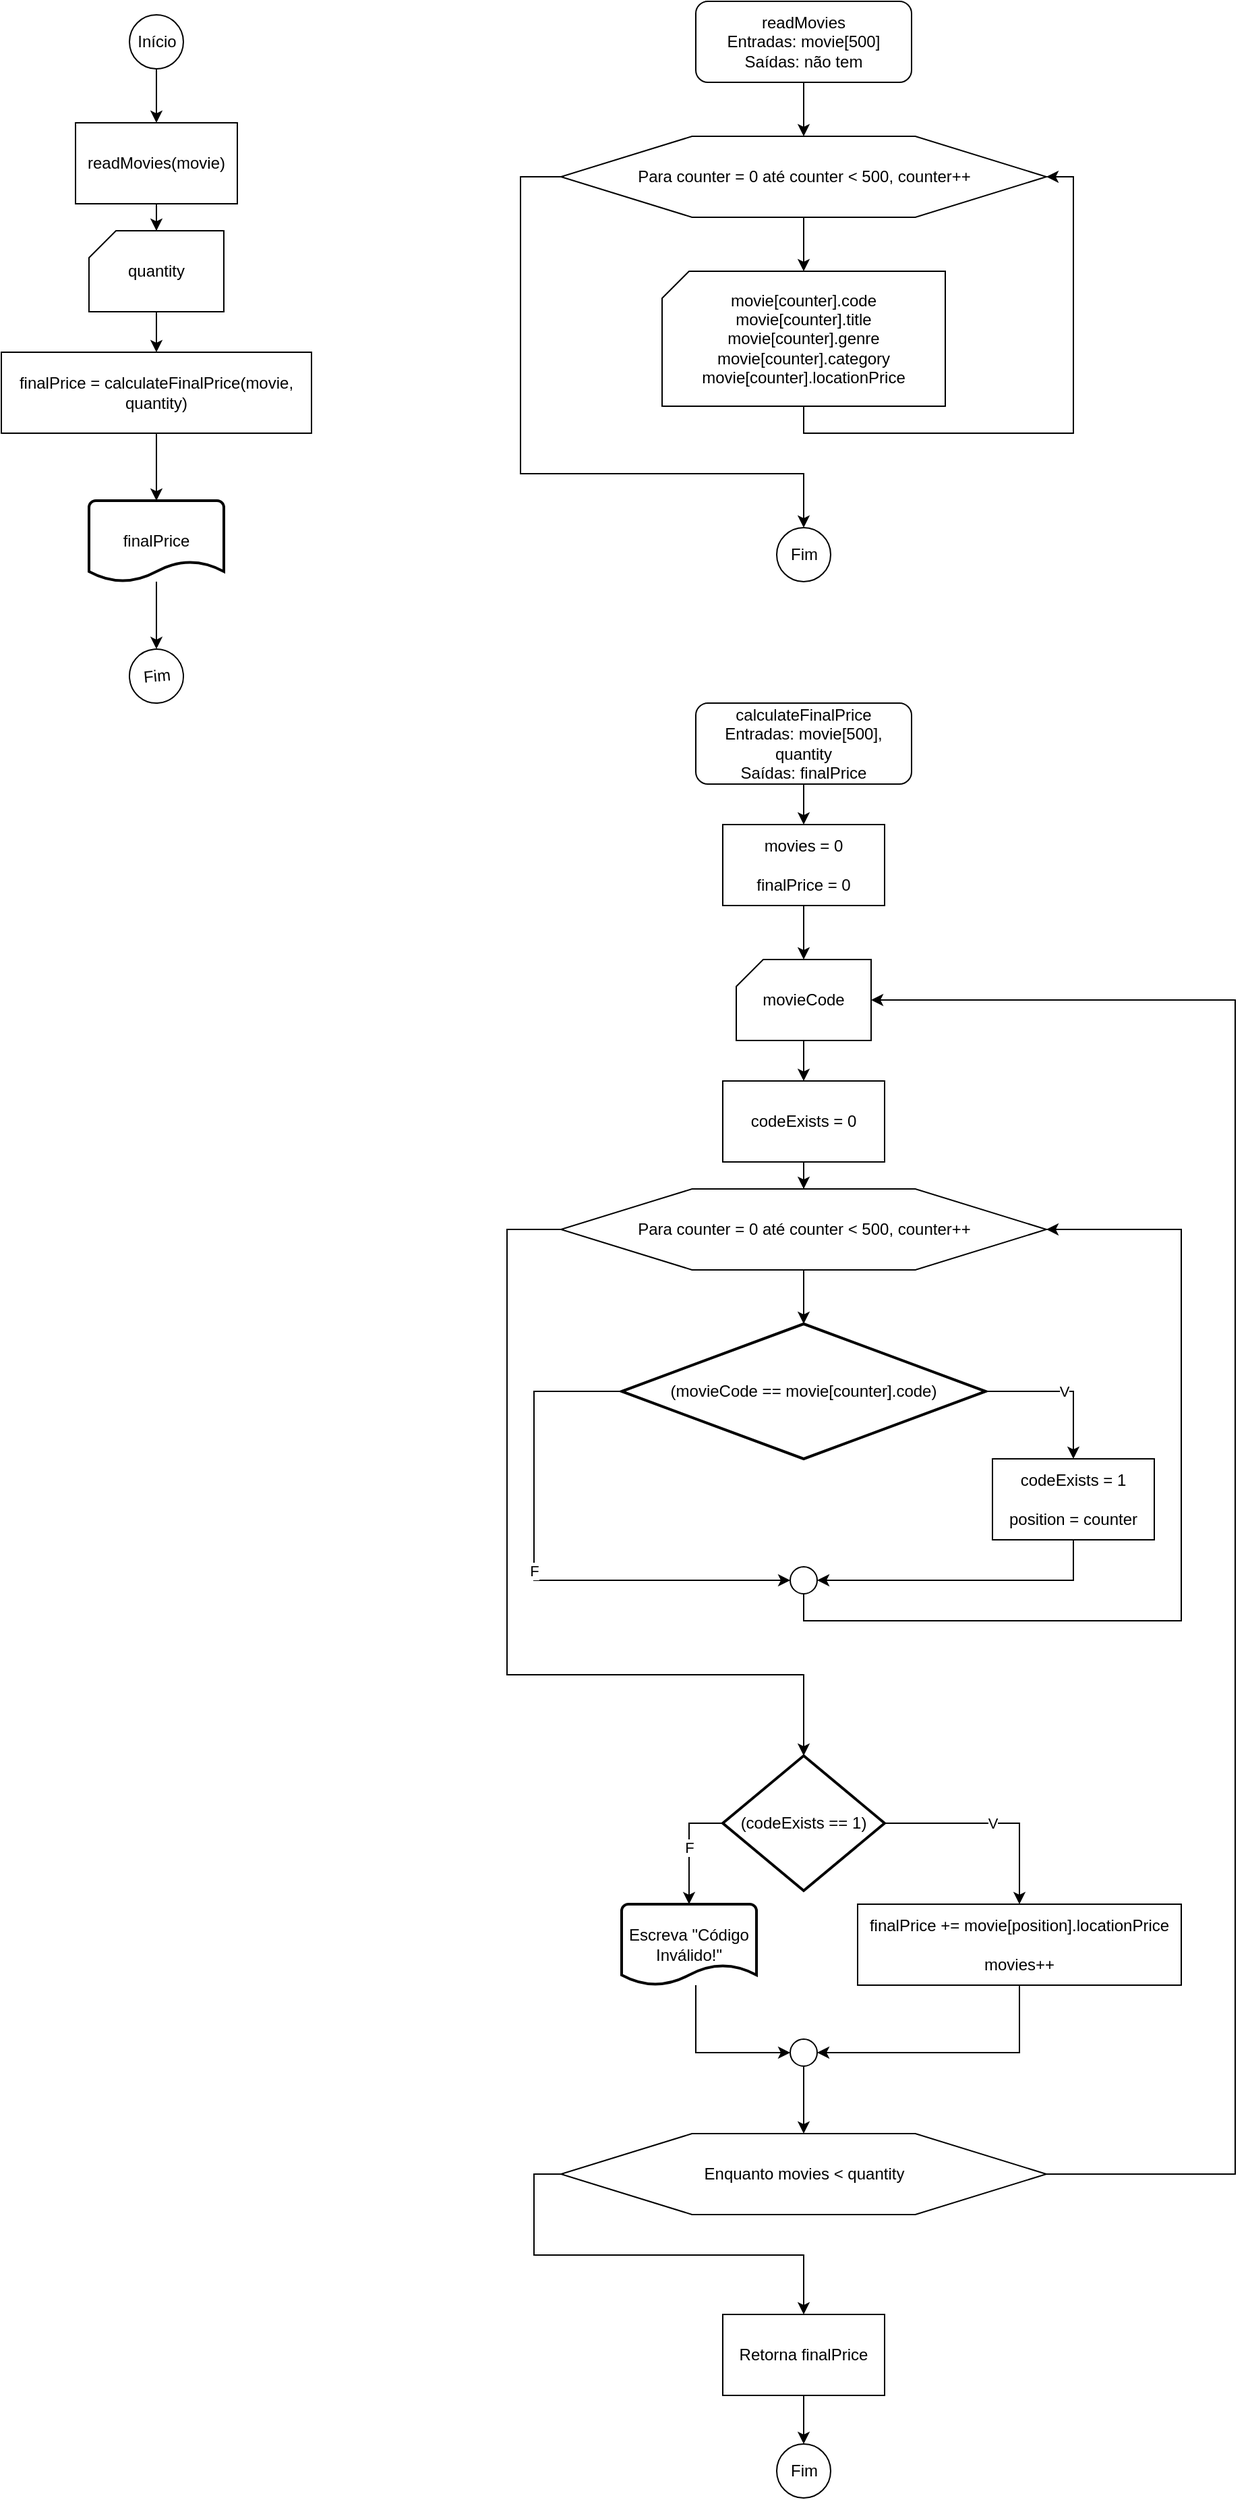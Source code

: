 <mxfile version="18.1.3" type="device"><diagram id="LGd5MhlEhFsynT-JA3pn" name="Página-1"><mxGraphModel dx="906" dy="863" grid="1" gridSize="10" guides="1" tooltips="1" connect="1" arrows="1" fold="1" page="1" pageScale="1" pageWidth="827" pageHeight="1169" math="0" shadow="0"><root><mxCell id="0"/><mxCell id="1" parent="0"/><mxCell id="jE9PcbZ5IrBib9LAFz-k-4" value="" style="edgeStyle=orthogonalEdgeStyle;rounded=0;orthogonalLoop=1;jettySize=auto;html=1;" edge="1" parent="1" source="jE9PcbZ5IrBib9LAFz-k-1" target="jE9PcbZ5IrBib9LAFz-k-2"><mxGeometry relative="1" as="geometry"/></mxCell><mxCell id="jE9PcbZ5IrBib9LAFz-k-1" value="Início" style="verticalLabelPosition=middle;verticalAlign=middle;html=1;shape=mxgraph.flowchart.on-page_reference;labelPosition=center;align=center;" vertex="1" parent="1"><mxGeometry x="100" y="20" width="40" height="40" as="geometry"/></mxCell><mxCell id="jE9PcbZ5IrBib9LAFz-k-20" value="" style="edgeStyle=orthogonalEdgeStyle;rounded=0;orthogonalLoop=1;jettySize=auto;html=1;" edge="1" parent="1" source="jE9PcbZ5IrBib9LAFz-k-2" target="jE9PcbZ5IrBib9LAFz-k-19"><mxGeometry relative="1" as="geometry"/></mxCell><mxCell id="jE9PcbZ5IrBib9LAFz-k-2" value="readMovies(movie)" style="rounded=0;whiteSpace=wrap;html=1;" vertex="1" parent="1"><mxGeometry x="60" y="100" width="120" height="60" as="geometry"/></mxCell><mxCell id="jE9PcbZ5IrBib9LAFz-k-8" value="" style="edgeStyle=orthogonalEdgeStyle;rounded=0;orthogonalLoop=1;jettySize=auto;html=1;" edge="1" parent="1" source="jE9PcbZ5IrBib9LAFz-k-3" target="jE9PcbZ5IrBib9LAFz-k-7"><mxGeometry relative="1" as="geometry"/></mxCell><mxCell id="jE9PcbZ5IrBib9LAFz-k-3" value="finalPrice = calculateFinalPrice(movie, quantity)" style="rounded=0;whiteSpace=wrap;html=1;" vertex="1" parent="1"><mxGeometry x="5" y="270" width="230" height="60" as="geometry"/></mxCell><mxCell id="jE9PcbZ5IrBib9LAFz-k-6" value="Fim" style="verticalLabelPosition=middle;verticalAlign=middle;html=1;shape=mxgraph.flowchart.on-page_reference;labelPosition=center;align=center;rotation=-5;" vertex="1" parent="1"><mxGeometry x="100" y="490" width="40" height="40" as="geometry"/></mxCell><mxCell id="jE9PcbZ5IrBib9LAFz-k-9" value="" style="edgeStyle=orthogonalEdgeStyle;rounded=0;orthogonalLoop=1;jettySize=auto;html=1;" edge="1" parent="1" source="jE9PcbZ5IrBib9LAFz-k-7" target="jE9PcbZ5IrBib9LAFz-k-6"><mxGeometry relative="1" as="geometry"/></mxCell><mxCell id="jE9PcbZ5IrBib9LAFz-k-7" value="finalPrice" style="strokeWidth=2;html=1;shape=mxgraph.flowchart.document2;whiteSpace=wrap;size=0.25;" vertex="1" parent="1"><mxGeometry x="70" y="380" width="100" height="60" as="geometry"/></mxCell><mxCell id="jE9PcbZ5IrBib9LAFz-k-12" value="" style="edgeStyle=orthogonalEdgeStyle;rounded=0;orthogonalLoop=1;jettySize=auto;html=1;" edge="1" parent="1" source="jE9PcbZ5IrBib9LAFz-k-10" target="jE9PcbZ5IrBib9LAFz-k-11"><mxGeometry relative="1" as="geometry"/></mxCell><mxCell id="jE9PcbZ5IrBib9LAFz-k-10" value="readMovies&lt;br&gt;Entradas: movie[500]&lt;br&gt;Saídas: não tem" style="rounded=1;whiteSpace=wrap;html=1;" vertex="1" parent="1"><mxGeometry x="520" y="10" width="160" height="60" as="geometry"/></mxCell><mxCell id="jE9PcbZ5IrBib9LAFz-k-14" value="" style="edgeStyle=orthogonalEdgeStyle;rounded=0;orthogonalLoop=1;jettySize=auto;html=1;" edge="1" parent="1" source="jE9PcbZ5IrBib9LAFz-k-11" target="jE9PcbZ5IrBib9LAFz-k-13"><mxGeometry relative="1" as="geometry"/></mxCell><mxCell id="jE9PcbZ5IrBib9LAFz-k-17" style="edgeStyle=orthogonalEdgeStyle;rounded=0;orthogonalLoop=1;jettySize=auto;html=1;entryX=0.5;entryY=0;entryDx=0;entryDy=0;entryPerimeter=0;" edge="1" parent="1" source="jE9PcbZ5IrBib9LAFz-k-11" target="jE9PcbZ5IrBib9LAFz-k-16"><mxGeometry relative="1" as="geometry"><Array as="points"><mxPoint x="390" y="140"/><mxPoint x="390" y="360"/><mxPoint x="600" y="360"/></Array></mxGeometry></mxCell><mxCell id="jE9PcbZ5IrBib9LAFz-k-11" value="Para counter = 0 até counter &amp;lt; 500, counter++" style="verticalLabelPosition=middle;verticalAlign=middle;html=1;shape=hexagon;perimeter=hexagonPerimeter2;arcSize=6;size=0.27;labelPosition=center;align=center;" vertex="1" parent="1"><mxGeometry x="420" y="110" width="360" height="60" as="geometry"/></mxCell><mxCell id="jE9PcbZ5IrBib9LAFz-k-15" style="edgeStyle=orthogonalEdgeStyle;rounded=0;orthogonalLoop=1;jettySize=auto;html=1;entryX=1;entryY=0.5;entryDx=0;entryDy=0;" edge="1" parent="1" source="jE9PcbZ5IrBib9LAFz-k-13" target="jE9PcbZ5IrBib9LAFz-k-11"><mxGeometry relative="1" as="geometry"><Array as="points"><mxPoint x="600" y="330"/><mxPoint x="800" y="330"/><mxPoint x="800" y="140"/></Array></mxGeometry></mxCell><mxCell id="jE9PcbZ5IrBib9LAFz-k-13" value="movie[counter].code&lt;br&gt;movie[counter].title&lt;br&gt;movie[counter].genre&lt;br&gt;movie[counter].category&lt;br&gt;movie[counter].locationPrice" style="verticalLabelPosition=middle;verticalAlign=middle;html=1;shape=card;whiteSpace=wrap;size=20;arcSize=12;labelPosition=center;align=center;" vertex="1" parent="1"><mxGeometry x="495" y="210" width="210" height="100" as="geometry"/></mxCell><mxCell id="jE9PcbZ5IrBib9LAFz-k-16" value="Fim" style="verticalLabelPosition=middle;verticalAlign=middle;html=1;shape=mxgraph.flowchart.on-page_reference;labelPosition=center;align=center;" vertex="1" parent="1"><mxGeometry x="580" y="400" width="40" height="40" as="geometry"/></mxCell><mxCell id="jE9PcbZ5IrBib9LAFz-k-25" value="" style="edgeStyle=orthogonalEdgeStyle;rounded=0;orthogonalLoop=1;jettySize=auto;html=1;" edge="1" parent="1" source="jE9PcbZ5IrBib9LAFz-k-18" target="jE9PcbZ5IrBib9LAFz-k-24"><mxGeometry relative="1" as="geometry"/></mxCell><mxCell id="jE9PcbZ5IrBib9LAFz-k-18" value="calculateFinalPrice&lt;br&gt;Entradas: movie[500], quantity&lt;br&gt;Saídas: finalPrice" style="rounded=1;whiteSpace=wrap;html=1;" vertex="1" parent="1"><mxGeometry x="520" y="530" width="160" height="60" as="geometry"/></mxCell><mxCell id="jE9PcbZ5IrBib9LAFz-k-21" value="" style="edgeStyle=orthogonalEdgeStyle;rounded=0;orthogonalLoop=1;jettySize=auto;html=1;" edge="1" parent="1" source="jE9PcbZ5IrBib9LAFz-k-19" target="jE9PcbZ5IrBib9LAFz-k-3"><mxGeometry relative="1" as="geometry"/></mxCell><mxCell id="jE9PcbZ5IrBib9LAFz-k-19" value="quantity" style="verticalLabelPosition=middle;verticalAlign=middle;html=1;shape=card;whiteSpace=wrap;size=20;arcSize=12;labelPosition=center;align=center;" vertex="1" parent="1"><mxGeometry x="70" y="180" width="100" height="60" as="geometry"/></mxCell><mxCell id="jE9PcbZ5IrBib9LAFz-k-58" style="edgeStyle=orthogonalEdgeStyle;rounded=0;orthogonalLoop=1;jettySize=auto;html=1;entryX=1;entryY=0.5;entryDx=0;entryDy=0;entryPerimeter=0;" edge="1" parent="1" source="jE9PcbZ5IrBib9LAFz-k-22" target="jE9PcbZ5IrBib9LAFz-k-23"><mxGeometry relative="1" as="geometry"><Array as="points"><mxPoint x="920" y="1620"/><mxPoint x="920" y="750"/></Array></mxGeometry></mxCell><mxCell id="jE9PcbZ5IrBib9LAFz-k-63" style="edgeStyle=orthogonalEdgeStyle;rounded=0;orthogonalLoop=1;jettySize=auto;html=1;" edge="1" parent="1" source="jE9PcbZ5IrBib9LAFz-k-22" target="jE9PcbZ5IrBib9LAFz-k-62"><mxGeometry relative="1" as="geometry"><Array as="points"><mxPoint x="400" y="1620"/><mxPoint x="400" y="1680"/><mxPoint x="600" y="1680"/></Array></mxGeometry></mxCell><mxCell id="jE9PcbZ5IrBib9LAFz-k-22" value="Enquanto movies &amp;lt; quantity" style="verticalLabelPosition=middle;verticalAlign=middle;html=1;shape=hexagon;perimeter=hexagonPerimeter2;arcSize=6;size=0.27;labelPosition=center;align=center;" vertex="1" parent="1"><mxGeometry x="420" y="1590" width="360" height="60" as="geometry"/></mxCell><mxCell id="jE9PcbZ5IrBib9LAFz-k-60" value="" style="edgeStyle=orthogonalEdgeStyle;rounded=0;orthogonalLoop=1;jettySize=auto;html=1;" edge="1" parent="1" source="jE9PcbZ5IrBib9LAFz-k-23" target="jE9PcbZ5IrBib9LAFz-k-59"><mxGeometry relative="1" as="geometry"/></mxCell><mxCell id="jE9PcbZ5IrBib9LAFz-k-23" value="movieCode" style="verticalLabelPosition=middle;verticalAlign=middle;html=1;shape=card;whiteSpace=wrap;size=20;arcSize=12;labelPosition=center;align=center;" vertex="1" parent="1"><mxGeometry x="550" y="720" width="100" height="60" as="geometry"/></mxCell><mxCell id="jE9PcbZ5IrBib9LAFz-k-26" value="" style="edgeStyle=orthogonalEdgeStyle;rounded=0;orthogonalLoop=1;jettySize=auto;html=1;" edge="1" parent="1" source="jE9PcbZ5IrBib9LAFz-k-24" target="jE9PcbZ5IrBib9LAFz-k-23"><mxGeometry relative="1" as="geometry"/></mxCell><mxCell id="jE9PcbZ5IrBib9LAFz-k-24" value="movies = 0&lt;br&gt;&lt;br&gt;finalPrice = 0" style="rounded=0;whiteSpace=wrap;html=1;" vertex="1" parent="1"><mxGeometry x="540" y="620" width="120" height="60" as="geometry"/></mxCell><mxCell id="jE9PcbZ5IrBib9LAFz-k-42" value="V" style="edgeStyle=orthogonalEdgeStyle;rounded=0;orthogonalLoop=1;jettySize=auto;html=1;entryX=0.5;entryY=0;entryDx=0;entryDy=0;" edge="1" parent="1" source="jE9PcbZ5IrBib9LAFz-k-28" target="jE9PcbZ5IrBib9LAFz-k-40"><mxGeometry relative="1" as="geometry"/></mxCell><mxCell id="jE9PcbZ5IrBib9LAFz-k-44" value="F" style="edgeStyle=orthogonalEdgeStyle;rounded=0;orthogonalLoop=1;jettySize=auto;html=1;entryX=0;entryY=0.5;entryDx=0;entryDy=0;entryPerimeter=0;" edge="1" parent="1" source="jE9PcbZ5IrBib9LAFz-k-28" target="jE9PcbZ5IrBib9LAFz-k-43"><mxGeometry relative="1" as="geometry"><Array as="points"><mxPoint x="400" y="1040"/><mxPoint x="400" y="1180"/></Array></mxGeometry></mxCell><mxCell id="jE9PcbZ5IrBib9LAFz-k-28" value="(movieCode == movie[counter].code)" style="strokeWidth=2;html=1;shape=mxgraph.flowchart.decision;whiteSpace=wrap;" vertex="1" parent="1"><mxGeometry x="465" y="990" width="270" height="100" as="geometry"/></mxCell><mxCell id="jE9PcbZ5IrBib9LAFz-k-34" value="" style="edgeStyle=orthogonalEdgeStyle;rounded=0;orthogonalLoop=1;jettySize=auto;html=1;" edge="1" parent="1" source="jE9PcbZ5IrBib9LAFz-k-29" target="jE9PcbZ5IrBib9LAFz-k-28"><mxGeometry relative="1" as="geometry"/></mxCell><mxCell id="jE9PcbZ5IrBib9LAFz-k-48" style="edgeStyle=orthogonalEdgeStyle;rounded=0;orthogonalLoop=1;jettySize=auto;html=1;entryX=0.5;entryY=0;entryDx=0;entryDy=0;entryPerimeter=0;" edge="1" parent="1" source="jE9PcbZ5IrBib9LAFz-k-29" target="jE9PcbZ5IrBib9LAFz-k-47"><mxGeometry relative="1" as="geometry"><Array as="points"><mxPoint x="380" y="920"/><mxPoint x="380" y="1250"/><mxPoint x="600" y="1250"/></Array></mxGeometry></mxCell><mxCell id="jE9PcbZ5IrBib9LAFz-k-29" value="Para counter = 0 até counter &amp;lt; 500, counter++" style="verticalLabelPosition=middle;verticalAlign=middle;html=1;shape=hexagon;perimeter=hexagonPerimeter2;arcSize=6;size=0.27;labelPosition=center;align=center;" vertex="1" parent="1"><mxGeometry x="420" y="890" width="360" height="60" as="geometry"/></mxCell><mxCell id="jE9PcbZ5IrBib9LAFz-k-45" style="edgeStyle=orthogonalEdgeStyle;rounded=0;orthogonalLoop=1;jettySize=auto;html=1;entryX=1;entryY=0.5;entryDx=0;entryDy=0;entryPerimeter=0;" edge="1" parent="1" source="jE9PcbZ5IrBib9LAFz-k-40" target="jE9PcbZ5IrBib9LAFz-k-43"><mxGeometry relative="1" as="geometry"><Array as="points"><mxPoint x="800" y="1180"/></Array></mxGeometry></mxCell><mxCell id="jE9PcbZ5IrBib9LAFz-k-40" value="codeExists = 1&lt;br&gt;&lt;br&gt;position = counter" style="rounded=0;whiteSpace=wrap;html=1;" vertex="1" parent="1"><mxGeometry x="740" y="1090" width="120" height="60" as="geometry"/></mxCell><mxCell id="jE9PcbZ5IrBib9LAFz-k-46" style="edgeStyle=orthogonalEdgeStyle;rounded=0;orthogonalLoop=1;jettySize=auto;html=1;entryX=1;entryY=0.5;entryDx=0;entryDy=0;" edge="1" parent="1" source="jE9PcbZ5IrBib9LAFz-k-43" target="jE9PcbZ5IrBib9LAFz-k-29"><mxGeometry relative="1" as="geometry"><Array as="points"><mxPoint x="600" y="1210"/><mxPoint x="880" y="1210"/><mxPoint x="880" y="920"/></Array></mxGeometry></mxCell><mxCell id="jE9PcbZ5IrBib9LAFz-k-43" value="" style="verticalLabelPosition=bottom;verticalAlign=top;html=1;shape=mxgraph.flowchart.on-page_reference;" vertex="1" parent="1"><mxGeometry x="590" y="1170" width="20" height="20" as="geometry"/></mxCell><mxCell id="jE9PcbZ5IrBib9LAFz-k-50" value="V" style="edgeStyle=orthogonalEdgeStyle;rounded=0;orthogonalLoop=1;jettySize=auto;html=1;" edge="1" parent="1" source="jE9PcbZ5IrBib9LAFz-k-47" target="jE9PcbZ5IrBib9LAFz-k-49"><mxGeometry relative="1" as="geometry"><Array as="points"><mxPoint x="760" y="1360"/></Array></mxGeometry></mxCell><mxCell id="jE9PcbZ5IrBib9LAFz-k-53" value="F" style="edgeStyle=orthogonalEdgeStyle;rounded=0;orthogonalLoop=1;jettySize=auto;html=1;entryX=0.5;entryY=0;entryDx=0;entryDy=0;entryPerimeter=0;" edge="1" parent="1" source="jE9PcbZ5IrBib9LAFz-k-47" target="jE9PcbZ5IrBib9LAFz-k-52"><mxGeometry relative="1" as="geometry"><Array as="points"><mxPoint x="515" y="1360"/></Array></mxGeometry></mxCell><mxCell id="jE9PcbZ5IrBib9LAFz-k-47" value="(codeExists == 1)" style="strokeWidth=2;html=1;shape=mxgraph.flowchart.decision;whiteSpace=wrap;" vertex="1" parent="1"><mxGeometry x="540" y="1310" width="120" height="100" as="geometry"/></mxCell><mxCell id="jE9PcbZ5IrBib9LAFz-k-55" style="edgeStyle=orthogonalEdgeStyle;rounded=0;orthogonalLoop=1;jettySize=auto;html=1;entryX=1;entryY=0.5;entryDx=0;entryDy=0;entryPerimeter=0;" edge="1" parent="1" source="jE9PcbZ5IrBib9LAFz-k-49" target="jE9PcbZ5IrBib9LAFz-k-54"><mxGeometry relative="1" as="geometry"><Array as="points"><mxPoint x="760" y="1530"/></Array></mxGeometry></mxCell><mxCell id="jE9PcbZ5IrBib9LAFz-k-49" value="finalPrice += movie[position].locationPrice&lt;br&gt;&lt;br&gt;movies++" style="rounded=0;whiteSpace=wrap;html=1;" vertex="1" parent="1"><mxGeometry x="640" y="1420" width="240" height="60" as="geometry"/></mxCell><mxCell id="jE9PcbZ5IrBib9LAFz-k-56" style="edgeStyle=orthogonalEdgeStyle;rounded=0;orthogonalLoop=1;jettySize=auto;html=1;entryX=0;entryY=0.5;entryDx=0;entryDy=0;entryPerimeter=0;" edge="1" parent="1" source="jE9PcbZ5IrBib9LAFz-k-52" target="jE9PcbZ5IrBib9LAFz-k-54"><mxGeometry relative="1" as="geometry"><Array as="points"><mxPoint x="520" y="1530"/></Array></mxGeometry></mxCell><mxCell id="jE9PcbZ5IrBib9LAFz-k-52" value="Escreva &quot;Código Inválido!&quot;" style="strokeWidth=2;html=1;shape=mxgraph.flowchart.document2;whiteSpace=wrap;size=0.25;" vertex="1" parent="1"><mxGeometry x="465" y="1420" width="100" height="60" as="geometry"/></mxCell><mxCell id="jE9PcbZ5IrBib9LAFz-k-57" value="" style="edgeStyle=orthogonalEdgeStyle;rounded=0;orthogonalLoop=1;jettySize=auto;html=1;" edge="1" parent="1" source="jE9PcbZ5IrBib9LAFz-k-54" target="jE9PcbZ5IrBib9LAFz-k-22"><mxGeometry relative="1" as="geometry"/></mxCell><mxCell id="jE9PcbZ5IrBib9LAFz-k-54" value="" style="verticalLabelPosition=bottom;verticalAlign=top;html=1;shape=mxgraph.flowchart.on-page_reference;" vertex="1" parent="1"><mxGeometry x="590" y="1520" width="20" height="20" as="geometry"/></mxCell><mxCell id="jE9PcbZ5IrBib9LAFz-k-61" value="" style="edgeStyle=orthogonalEdgeStyle;rounded=0;orthogonalLoop=1;jettySize=auto;html=1;" edge="1" parent="1" source="jE9PcbZ5IrBib9LAFz-k-59" target="jE9PcbZ5IrBib9LAFz-k-29"><mxGeometry relative="1" as="geometry"/></mxCell><mxCell id="jE9PcbZ5IrBib9LAFz-k-59" value="codeExists = 0" style="rounded=0;whiteSpace=wrap;html=1;" vertex="1" parent="1"><mxGeometry x="540" y="810" width="120" height="60" as="geometry"/></mxCell><mxCell id="jE9PcbZ5IrBib9LAFz-k-65" value="" style="edgeStyle=orthogonalEdgeStyle;rounded=0;orthogonalLoop=1;jettySize=auto;html=1;" edge="1" parent="1" source="jE9PcbZ5IrBib9LAFz-k-62" target="jE9PcbZ5IrBib9LAFz-k-64"><mxGeometry relative="1" as="geometry"/></mxCell><mxCell id="jE9PcbZ5IrBib9LAFz-k-62" value="Retorna finalPrice" style="rounded=0;whiteSpace=wrap;html=1;" vertex="1" parent="1"><mxGeometry x="540" y="1724" width="120" height="60" as="geometry"/></mxCell><mxCell id="jE9PcbZ5IrBib9LAFz-k-64" value="Fim" style="verticalLabelPosition=middle;verticalAlign=middle;html=1;shape=mxgraph.flowchart.on-page_reference;labelPosition=center;align=center;" vertex="1" parent="1"><mxGeometry x="580" y="1820" width="40" height="40" as="geometry"/></mxCell></root></mxGraphModel></diagram></mxfile>